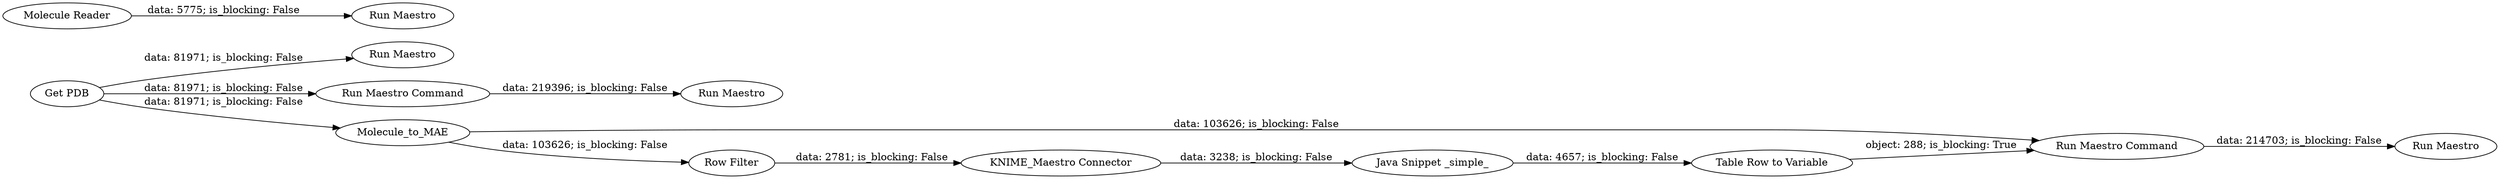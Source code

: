 digraph {
	"-8729239687341351951_9765" [label="Java Snippet _simple_"]
	"-8729239687341351951_9836" [label="Run Maestro"]
	"-8729239687341351951_5" [label="Molecule Reader"]
	"-8729239687341351951_9833" [label="Run Maestro"]
	"-8729239687341351951_9764" [label="Run Maestro Command"]
	"-8729239687341351951_8349" [label="Row Filter"]
	"-8729239687341351951_1" [label="Run Maestro"]
	"-8729239687341351951_8348" [label="KNIME_Maestro Connector"]
	"-8729239687341351951_9837" [label="Get PDB"]
	"-8729239687341351951_9834" [label="Run Maestro Command"]
	"-8729239687341351951_9763" [label=Molecule_to_MAE]
	"-8729239687341351951_8351" [label="Run Maestro"]
	"-8729239687341351951_8353" [label="Table Row to Variable"]
	"-8729239687341351951_5" -> "-8729239687341351951_1" [label="data: 5775; is_blocking: False"]
	"-8729239687341351951_9834" -> "-8729239687341351951_9836" [label="data: 219396; is_blocking: False"]
	"-8729239687341351951_9765" -> "-8729239687341351951_8353" [label="data: 4657; is_blocking: False"]
	"-8729239687341351951_9837" -> "-8729239687341351951_9833" [label="data: 81971; is_blocking: False"]
	"-8729239687341351951_9837" -> "-8729239687341351951_9763" [label="data: 81971; is_blocking: False"]
	"-8729239687341351951_8353" -> "-8729239687341351951_9764" [label="object: 288; is_blocking: True"]
	"-8729239687341351951_8349" -> "-8729239687341351951_8348" [label="data: 2781; is_blocking: False"]
	"-8729239687341351951_9764" -> "-8729239687341351951_8351" [label="data: 214703; is_blocking: False"]
	"-8729239687341351951_9763" -> "-8729239687341351951_9764" [label="data: 103626; is_blocking: False"]
	"-8729239687341351951_9837" -> "-8729239687341351951_9834" [label="data: 81971; is_blocking: False"]
	"-8729239687341351951_9763" -> "-8729239687341351951_8349" [label="data: 103626; is_blocking: False"]
	"-8729239687341351951_8348" -> "-8729239687341351951_9765" [label="data: 3238; is_blocking: False"]
	rankdir=LR
}
